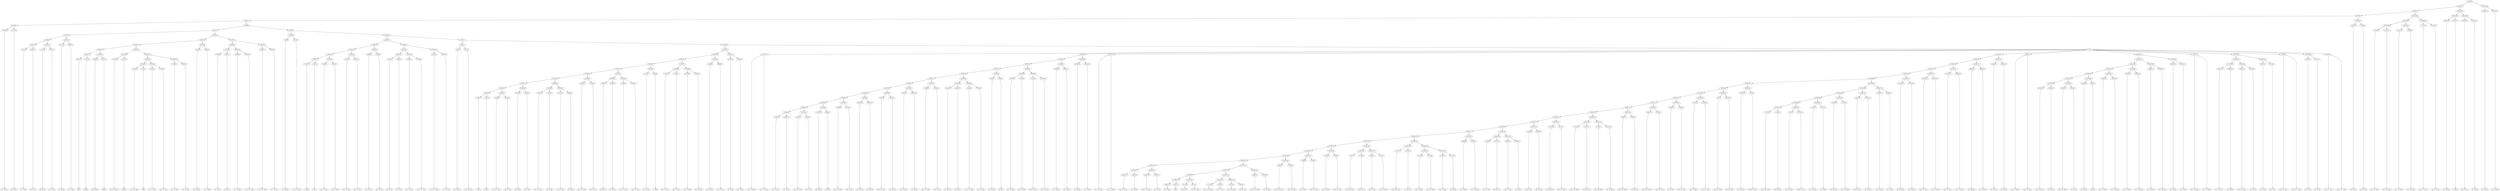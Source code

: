 digraph sample{
"L4397(0)"->"[D  E  F](0)"
"L3712(0)"->"[F  G  A](0)"
"L5294(5)"->"L4397(0)"
"L5294(5)"->"L3712(0)"
"L3712(1)"->"[F  G  A](1)"
"L4397(1)"->"[D  E  F](1)"
"L5294(10)"->"L3712(1)"
"L5294(10)"->"L4397(1)"
"L4397(2)"->"[D  E  F](2)"
"L3712(2)"->"[F  G  A](2)"
"L5294(11)"->"L4397(2)"
"L5294(11)"->"L3712(2)"
"L5294(9)"->"L5294(10)"
"L5294(9)"->"L5294(11)"
"L3712(3)"->"[F  G  A](3)"
"L4397(3)"->"[D  E  F](3)"
"L5294(12)"->"L3712(3)"
"L5294(12)"->"L4397(3)"
"L5294(8)"->"L5294(9)"
"L5294(8)"->"L5294(12)"
"L4637(0)"->"[D](0)"
"L1617(0)"->"[rest](0)"
"L5294(17)"->"L4637(0)"
"L5294(17)"->"L1617(0)"
"L3869(0)"->"[D  F  Ais](0)"
"L1617(1)"->"[rest](1)"
"L5294(18)"->"L3869(0)"
"L5294(18)"->"L1617(1)"
"L5294(16)"->"L5294(17)"
"L5294(16)"->"L5294(18)"
"L2700(0)"->"[D  E  G  Ais](0)"
"L1617(2)"->"[rest](2)"
"L5294(20)"->"L2700(0)"
"L5294(20)"->"L1617(2)"
"L3420(0)"->"[Cis  E  G  A](0)"
"L440(0)"->"[A](0)"
"L5294(23)"->"L3420(0)"
"L5294(23)"->"L440(0)"
"L1905(0)"->"[D  F  G  A](0)"
"L3233(0)"->"[D  E  F  A](0)"
"L5294(24)"->"L1905(0)"
"L5294(24)"->"L3233(0)"
"L5294(22)"->"L5294(23)"
"L5294(22)"->"L5294(24)"
"L3233(1)"->"[D  E  F  A](1)"
"L1905(1)"->"[D  F  G  A](1)"
"L5294(25)"->"L3233(1)"
"L5294(25)"->"L1905(1)"
"L5294(21)"->"L5294(22)"
"L5294(21)"->"L5294(25)"
"L5294(19)"->"L5294(20)"
"L5294(19)"->"L5294(21)"
"L5294(15)"->"L5294(16)"
"L5294(15)"->"L5294(19)"
"L4984(0)"->"[D  G  Ais](0)"
"L4984(1)"->"[D  G  Ais](1)"
"L5294(26)"->"L4984(0)"
"L5294(26)"->"L4984(1)"
"L5294(14)"->"L5294(15)"
"L5294(14)"->"L5294(26)"
"L2805(0)"->"[D  F  A](0)"
"L2805(1)"->"[D  F  A](1)"
"L5294(29)"->"L2805(0)"
"L5294(29)"->"L2805(1)"
"L4000(0)"->"[C  F  G  A](0)"
"L2063(0)"->"[C  D  E  F  A](0)"
"L5294(30)"->"L4000(0)"
"L5294(30)"->"L2063(0)"
"L5294(28)"->"L5294(29)"
"L5294(28)"->"L5294(30)"
"L2063(1)"->"[C  D  E  F  A](1)"
"L4000(1)"->"[C  F  G  A](1)"
"L5294(31)"->"L2063(1)"
"L5294(31)"->"L4000(1)"
"L5294(27)"->"L5294(28)"
"L5294(27)"->"L5294(31)"
"L5294(13)"->"L5294(14)"
"L5294(13)"->"L5294(27)"
"L5294(7)"->"L5294(8)"
"L5294(7)"->"L5294(13)"
"L978(0)"->"[C  E  Ais](0)"
"L527(0)"->"[C  E  G  Ais](0)"
"L5165(0)"->"L978(0)"
"L5165(0)"->"L527(0)"
"L3107(0)"->"[F  A](0)"
"L3107(1)"->"[F  A](1)"
"L5294(37)"->"L3107(0)"
"L5294(37)"->"L3107(1)"
"L1905(2)"->"[D  F  G  A](2)"
"L3233(2)"->"[D  E  F  A](2)"
"L5294(38)"->"L1905(2)"
"L5294(38)"->"L3233(2)"
"L5294(36)"->"L5294(37)"
"L5294(36)"->"L5294(38)"
"L3233(3)"->"[D  E  F  A](3)"
"L1905(3)"->"[D  F  G  A](3)"
"L5294(39)"->"L3233(3)"
"L5294(39)"->"L1905(3)"
"L5294(35)"->"L5294(36)"
"L5294(35)"->"L5294(39)"
"L4984(2)"->"[D  G  Ais](2)"
"L4984(3)"->"[D  G  Ais](3)"
"L5294(40)"->"L4984(2)"
"L5294(40)"->"L4984(3)"
"L5294(34)"->"L5294(35)"
"L5294(34)"->"L5294(40)"
"L2805(2)"->"[D  F  A](2)"
"L2805(3)"->"[D  F  A](3)"
"L5294(43)"->"L2805(2)"
"L5294(43)"->"L2805(3)"
"L4000(2)"->"[C  F  G  A](2)"
"L2063(2)"->"[C  D  E  F  A](2)"
"L5294(44)"->"L4000(2)"
"L5294(44)"->"L2063(2)"
"L5294(42)"->"L5294(43)"
"L5294(42)"->"L5294(44)"
"L2063(3)"->"[C  D  E  F  A](3)"
"L4000(3)"->"[C  F  G  A](3)"
"L5294(45)"->"L2063(3)"
"L5294(45)"->"L4000(3)"
"L5294(41)"->"L5294(42)"
"L5294(41)"->"L5294(45)"
"L5294(33)"->"L5294(34)"
"L5294(33)"->"L5294(41)"
"L978(1)"->"[C  E  Ais](1)"
"L527(1)"->"[C  E  G  Ais](1)"
"L5165(1)"->"L978(1)"
"L5165(1)"->"L527(1)"
"L3107(2)"->"[F  A](2)"
"L3107(3)"->"[F  A](3)"
"L5294(56)"->"L3107(2)"
"L5294(56)"->"L3107(3)"
"L3420(1)"->"[Cis  E  G  A](1)"
"L1164(0)"->"[Cis  E  A](0)"
"L5294(57)"->"L3420(1)"
"L5294(57)"->"L1164(0)"
"L5294(55)"->"L5294(56)"
"L5294(55)"->"L5294(57)"
"L2805(4)"->"[D  F  A](4)"
"L2805(5)"->"[D  F  A](5)"
"L5294(58)"->"L2805(4)"
"L5294(58)"->"L2805(5)"
"L5294(54)"->"L5294(55)"
"L5294(54)"->"L5294(58)"
"L3420(2)"->"[Cis  E  G  A](2)"
"L3423(0)"->"[Cis  G  A](0)"
"L5294(60)"->"L3420(2)"
"L5294(60)"->"L3423(0)"
"L3233(4)"->"[D  E  F  A](4)"
"L2805(6)"->"[D  F  A](6)"
"L5294(61)"->"L3233(4)"
"L5294(61)"->"L2805(6)"
"L5294(59)"->"L5294(60)"
"L5294(59)"->"L5294(61)"
"L5294(53)"->"L5294(54)"
"L5294(53)"->"L5294(59)"
"L3420(3)"->"[Cis  E  G  A](3)"
"L1164(1)"->"[Cis  E  A](1)"
"L5294(62)"->"L3420(3)"
"L5294(62)"->"L1164(1)"
"L5294(52)"->"L5294(53)"
"L5294(52)"->"L5294(62)"
"L2805(7)"->"[D  F  A](7)"
"L2805(8)"->"[D  F  A](8)"
"L5294(64)"->"L2805(7)"
"L5294(64)"->"L2805(8)"
"L3420(4)"->"[Cis  E  G  A](4)"
"L1905(4)"->"[D  F  G  A](4)"
"L5294(65)"->"L3420(4)"
"L5294(65)"->"L1905(4)"
"L5294(63)"->"L5294(64)"
"L5294(63)"->"L5294(65)"
"L5294(51)"->"L5294(52)"
"L5294(51)"->"L5294(63)"
"L1164(2)"->"[Cis  E  A](2)"
"L966(0)"->"[E  A](0)"
"L5294(66)"->"L1164(2)"
"L5294(66)"->"L966(0)"
"L5294(50)"->"L5294(51)"
"L5294(50)"->"L5294(66)"
"L1905(5)"->"[D  F  G  A](5)"
"L3233(5)"->"[D  E  F  A](5)"
"L5294(68)"->"L1905(5)"
"L5294(68)"->"L3233(5)"
"L3233(6)"->"[D  E  F  A](6)"
"L1905(6)"->"[D  F  G  A](6)"
"L5294(69)"->"L3233(6)"
"L5294(69)"->"L1905(6)"
"L5294(67)"->"L5294(68)"
"L5294(67)"->"L5294(69)"
"L5294(49)"->"L5294(50)"
"L5294(49)"->"L5294(67)"
"L4984(4)"->"[D  G  Ais](4)"
"L4984(5)"->"[D  G  Ais](5)"
"L5294(70)"->"L4984(4)"
"L5294(70)"->"L4984(5)"
"L5294(48)"->"L5294(49)"
"L5294(48)"->"L5294(70)"
"L2805(9)"->"[D  F  A](9)"
"L2805(10)"->"[D  F  A](10)"
"L5294(71)"->"L2805(9)"
"L5294(71)"->"L2805(10)"
"L5294(47)"->"L5294(48)"
"L5294(47)"->"L5294(71)"
"L2597(0)"->"[E  G  A  Ais](0)"
"L2597(0)"->"[E  F  G  Ais](0)"
"L1905(7)"->"[D  F  G  A](7)"
"L2805(11)"->"[D  F  A](11)"
"L5294(84)"->"L1905(7)"
"L5294(84)"->"L2805(11)"
"L3420(5)"->"[Cis  E  G  A](5)"
"L2655(0)"->"[E  G  A](0)"
"L5294(85)"->"L3420(5)"
"L5294(85)"->"L2655(0)"
"L5294(83)"->"L5294(84)"
"L5294(83)"->"L5294(85)"
"L2805(12)"->"[D  F  A](12)"
"L938(0)"->"[D  A](0)"
"L5294(86)"->"L2805(12)"
"L5294(86)"->"L938(0)"
"L5294(82)"->"L5294(83)"
"L5294(82)"->"L5294(86)"
"L3420(6)"->"[Cis  E  G  A](6)"
"L1164(3)"->"[Cis  E  A](3)"
"L5294(87)"->"L3420(6)"
"L5294(87)"->"L1164(3)"
"L5294(81)"->"L5294(82)"
"L5294(81)"->"L5294(87)"
"L2805(13)"->"[D  F  A](13)"
"L2805(14)"->"[D  F  A](14)"
"L5294(88)"->"L2805(13)"
"L5294(88)"->"L2805(14)"
"L5294(80)"->"L5294(81)"
"L5294(80)"->"L5294(88)"
"L3420(7)"->"[Cis  E  G  A](7)"
"L3423(1)"->"[Cis  G  A](1)"
"L5294(89)"->"L3420(7)"
"L5294(89)"->"L3423(1)"
"L5294(79)"->"L5294(80)"
"L5294(79)"->"L5294(89)"
"L3233(7)"->"[D  E  F  A](7)"
"L2805(15)"->"[D  F  A](15)"
"L5294(90)"->"L3233(7)"
"L5294(90)"->"L2805(15)"
"L5294(78)"->"L5294(79)"
"L5294(78)"->"L5294(90)"
"L3420(8)"->"[Cis  E  G  A](8)"
"L1164(4)"->"[Cis  E  A](4)"
"L5294(91)"->"L3420(8)"
"L5294(91)"->"L1164(4)"
"L5294(77)"->"L5294(78)"
"L5294(77)"->"L5294(91)"
"L2805(16)"->"[D  F  A](16)"
"L2805(17)"->"[D  F  A](17)"
"L5294(93)"->"L2805(16)"
"L5294(93)"->"L2805(17)"
"L3420(9)"->"[Cis  E  G  A](9)"
"L1905(8)"->"[D  F  G  A](8)"
"L5294(94)"->"L3420(9)"
"L5294(94)"->"L1905(8)"
"L5294(92)"->"L5294(93)"
"L5294(92)"->"L5294(94)"
"L5294(76)"->"L5294(77)"
"L5294(76)"->"L5294(92)"
"L1164(5)"->"[Cis  E  A](5)"
"L966(1)"->"[E  A](1)"
"L5294(95)"->"L1164(5)"
"L5294(95)"->"L966(1)"
"L5294(75)"->"L5294(76)"
"L5294(75)"->"L5294(95)"
"L1905(9)"->"[D  F  G  A](9)"
"L3233(8)"->"[D  E  F  A](8)"
"L5294(97)"->"L1905(9)"
"L5294(97)"->"L3233(8)"
"L3233(9)"->"[D  E  F  A](9)"
"L1905(10)"->"[D  F  G  A](10)"
"L5294(98)"->"L3233(9)"
"L5294(98)"->"L1905(10)"
"L5294(96)"->"L5294(97)"
"L5294(96)"->"L5294(98)"
"L5294(74)"->"L5294(75)"
"L5294(74)"->"L5294(96)"
"L4984(6)"->"[D  G  Ais](6)"
"L4984(7)"->"[D  G  Ais](7)"
"L5294(99)"->"L4984(6)"
"L5294(99)"->"L4984(7)"
"L5294(73)"->"L5294(74)"
"L5294(73)"->"L5294(99)"
"L2805(18)"->"[D  F  A](18)"
"L2805(19)"->"[D  F  A](19)"
"L5294(100)"->"L2805(18)"
"L5294(100)"->"L2805(19)"
"L5294(72)"->"L5294(73)"
"L5294(72)"->"L5294(100)"
"L2597(1)"->"[E  G  A  Ais](1)"
"L2597(1)"->"[E  F  G  Ais](1)"
"L1905(11)"->"[D  F  G  A](11)"
"L2805(20)"->"[D  F  A](20)"
"L5294(125)"->"L1905(11)"
"L5294(125)"->"L2805(20)"
"L3420(10)"->"[Cis  E  G  A](10)"
"L2655(1)"->"[E  G  A](1)"
"L5294(126)"->"L3420(10)"
"L5294(126)"->"L2655(1)"
"L5294(124)"->"L5294(125)"
"L5294(124)"->"L5294(126)"
"L2805(21)"->"[D  F  A](21)"
"L4637(1)"->"[D](1)"
"L5294(130)"->"L2805(21)"
"L5294(130)"->"L4637(1)"
"L3104(0)"->"[D  Fis  A](0)"
"L317(0)"->"[D  Fis  A  B](0)"
"L5294(131)"->"L3104(0)"
"L5294(131)"->"L317(0)"
"L5294(129)"->"L5294(130)"
"L5294(129)"->"L5294(131)"
"L-1312(0)"->"[Cis  D  Fis  A](0)"
"L3104(1)"->"[D  Fis  A](1)"
"L5294(133)"->"L-1312(0)"
"L5294(133)"->"L3104(1)"
"L2758(0)"->"[D  E  Fis  A](0)"
"L3104(2)"->"[D  Fis  A](2)"
"L5294(134)"->"L2758(0)"
"L5294(134)"->"L3104(2)"
"L5294(132)"->"L5294(133)"
"L5294(132)"->"L5294(134)"
"L5294(128)"->"L5294(129)"
"L5294(128)"->"L5294(132)"
"L4482(0)"->"[D  Fis  Gis  B](0)"
"L3369(0)"->"[D  Gis  B](0)"
"L5294(135)"->"L4482(0)"
"L5294(135)"->"L3369(0)"
"L5294(127)"->"L5294(128)"
"L5294(127)"->"L5294(135)"
"L5294(123)"->"L5294(124)"
"L5294(123)"->"L5294(127)"
"L4482(1)"->"[D  Fis  Gis  B](1)"
"L4396(0)"->"[D  E  Gis  B](0)"
"L5294(136)"->"L4482(1)"
"L5294(136)"->"L4396(0)"
"L5294(122)"->"L5294(123)"
"L5294(122)"->"L5294(136)"
"L2496(0)"->"[D  G  A](0)"
"L2580(0)"->"[Cis  D  G  A](0)"
"L5294(137)"->"L2496(0)"
"L5294(137)"->"L2580(0)"
"L5294(121)"->"L5294(122)"
"L5294(121)"->"L5294(137)"
"L-1362(0)"->"[D  G  A  B](0)"
"L2580(1)"->"[Cis  D  G  A](1)"
"L5294(138)"->"L-1362(0)"
"L5294(138)"->"L2580(1)"
"L5294(120)"->"L5294(121)"
"L5294(120)"->"L5294(138)"
"L317(1)"->"[D  Fis  A  B](1)"
"L3104(3)"->"[D  Fis  A](3)"
"L5294(140)"->"L317(1)"
"L5294(140)"->"L3104(3)"
"L3104(4)"->"[D  Fis  A](4)"
"L317(2)"->"[D  Fis  A  B](2)"
"L5294(141)"->"L3104(4)"
"L5294(141)"->"L317(2)"
"L5294(139)"->"L5294(140)"
"L5294(139)"->"L5294(141)"
"L5294(119)"->"L5294(120)"
"L5294(119)"->"L5294(139)"
"L-1312(1)"->"[Cis  D  Fis  A](1)"
"L3104(5)"->"[D  Fis  A](5)"
"L5294(143)"->"L-1312(1)"
"L5294(143)"->"L3104(5)"
"L3125(0)"->"[D  E  G  B](0)"
"L3178(0)"->"[D  Fis  G  B](0)"
"L5294(145)"->"L3125(0)"
"L5294(145)"->"L3178(0)"
"L-1362(1)"->"[D  G  A  B](1)"
"L3731(0)"->"[D  G  B](0)"
"L5294(146)"->"L-1362(1)"
"L5294(146)"->"L3731(0)"
"L5294(144)"->"L5294(145)"
"L5294(144)"->"L5294(146)"
"L5294(142)"->"L5294(143)"
"L5294(142)"->"L5294(144)"
"L5294(118)"->"L5294(119)"
"L5294(118)"->"L5294(142)"
"L4984(8)"->"[D  G  Ais](8)"
"L2700(1)"->"[D  E  G  Ais](1)"
"L5294(147)"->"L4984(8)"
"L5294(147)"->"L2700(1)"
"L5294(117)"->"L5294(118)"
"L5294(117)"->"L5294(147)"
"L3104(6)"->"[D  Fis  A](6)"
"L3104(7)"->"[D  Fis  A](7)"
"L5294(149)"->"L3104(6)"
"L5294(149)"->"L3104(7)"
"L3633(0)"->"[D  E  G  A](0)"
"L2496(1)"->"[D  G  A](1)"
"L5294(150)"->"L3633(0)"
"L5294(150)"->"L2496(1)"
"L5294(148)"->"L5294(149)"
"L5294(148)"->"L5294(150)"
"L5294(116)"->"L5294(117)"
"L5294(116)"->"L5294(148)"
"L3104(8)"->"[D  Fis  A](8)"
"L3104(9)"->"[D  Fis  A](9)"
"L5294(151)"->"L3104(8)"
"L5294(151)"->"L3104(9)"
"L5294(115)"->"L5294(116)"
"L5294(115)"->"L5294(151)"
"L3104(10)"->"[D  Fis  A](10)"
"L317(3)"->"[D  Fis  A  B](3)"
"L5294(152)"->"L3104(10)"
"L5294(152)"->"L317(3)"
"L5294(114)"->"L5294(115)"
"L5294(114)"->"L5294(152)"
"L-1312(2)"->"[Cis  D  Fis  A](2)"
"L3104(11)"->"[D  Fis  A](11)"
"L5294(154)"->"L-1312(2)"
"L5294(154)"->"L3104(11)"
"L2758(1)"->"[D  E  Fis  A](1)"
"L3104(12)"->"[D  Fis  A](12)"
"L5294(155)"->"L2758(1)"
"L5294(155)"->"L3104(12)"
"L5294(153)"->"L5294(154)"
"L5294(153)"->"L5294(155)"
"L5294(113)"->"L5294(114)"
"L5294(113)"->"L5294(153)"
"L4482(2)"->"[D  Fis  Gis  B](2)"
"L3369(1)"->"[D  Gis  B](1)"
"L5294(156)"->"L4482(2)"
"L5294(156)"->"L3369(1)"
"L5294(112)"->"L5294(113)"
"L5294(112)"->"L5294(156)"
"L4482(3)"->"[D  Fis  Gis  B](3)"
"L4396(1)"->"[D  E  Gis  B](1)"
"L5294(157)"->"L4482(3)"
"L5294(157)"->"L4396(1)"
"L5294(111)"->"L5294(112)"
"L5294(111)"->"L5294(157)"
"L2496(2)"->"[D  G  A](2)"
"L2580(2)"->"[Cis  D  G  A](2)"
"L5294(158)"->"L2496(2)"
"L5294(158)"->"L2580(2)"
"L5294(110)"->"L5294(111)"
"L5294(110)"->"L5294(158)"
"L-1362(2)"->"[D  G  A  B](2)"
"L2580(3)"->"[Cis  D  G  A](3)"
"L5294(159)"->"L-1362(2)"
"L5294(159)"->"L2580(3)"
"L5294(109)"->"L5294(110)"
"L5294(109)"->"L5294(159)"
"L317(4)"->"[D  Fis  A  B](4)"
"L3104(13)"->"[D  Fis  A](13)"
"L5294(160)"->"L317(4)"
"L5294(160)"->"L3104(13)"
"L5294(108)"->"L5294(109)"
"L5294(108)"->"L5294(160)"
"L3104(14)"->"[D  Fis  A](14)"
"L317(5)"->"[D  Fis  A  B](5)"
"L5294(161)"->"L3104(14)"
"L5294(161)"->"L317(5)"
"L5294(107)"->"L5294(108)"
"L5294(107)"->"L5294(161)"
"L-1312(3)"->"[Cis  D  Fis  A](3)"
"L3104(15)"->"[D  Fis  A](15)"
"L5294(167)"->"L-1312(3)"
"L5294(167)"->"L3104(15)"
"L3125(1)"->"[D  E  G  B](1)"
"L3178(1)"->"[D  Fis  G  B](1)"
"L5294(168)"->"L3125(1)"
"L5294(168)"->"L3178(1)"
"L5294(166)"->"L5294(167)"
"L5294(166)"->"L5294(168)"
"L-1362(3)"->"[D  G  A  B](3)"
"L3731(1)"->"[D  G  B](1)"
"L5294(169)"->"L-1362(3)"
"L5294(169)"->"L3731(1)"
"L5294(165)"->"L5294(166)"
"L5294(165)"->"L5294(169)"
"L4984(9)"->"[D  G  Ais](9)"
"L2700(2)"->"[D  E  G  Ais](2)"
"L5294(170)"->"L4984(9)"
"L5294(170)"->"L2700(2)"
"L5294(164)"->"L5294(165)"
"L5294(164)"->"L5294(170)"
"L3104(16)"->"[D  Fis  A](16)"
"L3104(17)"->"[D  Fis  A](17)"
"L5294(171)"->"L3104(16)"
"L5294(171)"->"L3104(17)"
"L5294(163)"->"L5294(164)"
"L5294(163)"->"L5294(171)"
"L3633(1)"->"[D  E  G  A](1)"
"L2496(3)"->"[D  G  A](3)"
"L5294(172)"->"L3633(1)"
"L5294(172)"->"L2496(3)"
"L5294(162)"->"L5294(163)"
"L5294(162)"->"L5294(172)"
"L5294(106)"->"L5294(107)"
"L5294(106)"->"L5294(162)"
"L3104(18)"->"[D  Fis  A](18)"
"L3104(19)"->"[D  Fis  A](19)"
"L5294(173)"->"L3104(18)"
"L5294(173)"->"L3104(19)"
"L5294(105)"->"L5294(106)"
"L5294(105)"->"L5294(173)"
"L1905(12)"->"[D  F  G  A](12)"
"L3233(10)"->"[D  E  F  A](10)"
"L5294(174)"->"L1905(12)"
"L5294(174)"->"L3233(10)"
"L5294(104)"->"L5294(105)"
"L5294(104)"->"L5294(174)"
"L3233(11)"->"[D  E  F  A](11)"
"L1905(13)"->"[D  F  G  A](13)"
"L5294(175)"->"L3233(11)"
"L5294(175)"->"L1905(13)"
"L5294(103)"->"L5294(104)"
"L5294(103)"->"L5294(175)"
"L4984(10)"->"[D  G  Ais](10)"
"L4984(11)"->"[D  G  Ais](11)"
"L5294(176)"->"L4984(10)"
"L5294(176)"->"L4984(11)"
"L5294(102)"->"L5294(103)"
"L5294(102)"->"L5294(176)"
"L2805(22)"->"[D  F  A](22)"
"L2805(23)"->"[D  F  A](23)"
"L5294(177)"->"L2805(22)"
"L5294(177)"->"L2805(23)"
"L5294(101)"->"L5294(102)"
"L5294(101)"->"L5294(177)"
"L2597(2)"->"[E  G  A  Ais](2)"
"L2597(2)"->"[E  F  G  Ais](2)"
"L1905(14)"->"[D  F  G  A](14)"
"L2805(24)"->"[D  F  A](24)"
"L5294(184)"->"L1905(14)"
"L5294(184)"->"L2805(24)"
"L3420(11)"->"[Cis  E  G  A](11)"
"L2655(2)"->"[E  G  A](2)"
"L5294(185)"->"L3420(11)"
"L5294(185)"->"L2655(2)"
"L5294(183)"->"L5294(184)"
"L5294(183)"->"L5294(185)"
"L2805(25)"->"[D  F  A](25)"
"L938(1)"->"[D  A](1)"
"L5294(186)"->"L2805(25)"
"L5294(186)"->"L938(1)"
"L5294(182)"->"L5294(183)"
"L5294(182)"->"L5294(186)"
"L1905(15)"->"[D  F  G  A](15)"
"L3233(12)"->"[D  E  F  A](12)"
"L5294(187)"->"L1905(15)"
"L5294(187)"->"L3233(12)"
"L5294(181)"->"L5294(182)"
"L5294(181)"->"L5294(187)"
"L3233(13)"->"[D  E  F  A](13)"
"L1905(16)"->"[D  F  G  A](16)"
"L5294(188)"->"L3233(13)"
"L5294(188)"->"L1905(16)"
"L5294(180)"->"L5294(181)"
"L5294(180)"->"L5294(188)"
"L4984(12)"->"[D  G  Ais](12)"
"L4984(13)"->"[D  G  Ais](13)"
"L5294(189)"->"L4984(12)"
"L5294(189)"->"L4984(13)"
"L5294(179)"->"L5294(180)"
"L5294(179)"->"L5294(189)"
"L2805(26)"->"[D  F  A](26)"
"L2805(27)"->"[D  F  A](27)"
"L5294(190)"->"L2805(26)"
"L5294(190)"->"L2805(27)"
"L5294(178)"->"L5294(179)"
"L5294(178)"->"L5294(190)"
"L2597(3)"->"[E  G  A  Ais](3)"
"L2597(3)"->"[E  F  G  Ais](3)"
"L1905(17)"->"[D  F  G  A](17)"
"L2805(28)"->"[D  F  A](28)"
"L5294(193)"->"L1905(17)"
"L5294(193)"->"L2805(28)"
"L3420(12)"->"[Cis  E  G  A](12)"
"L2655(3)"->"[E  G  A](3)"
"L5294(194)"->"L3420(12)"
"L5294(194)"->"L2655(3)"
"L5294(192)"->"L5294(193)"
"L5294(192)"->"L5294(194)"
"L4397(4)"->"[D  E  F](4)"
"L3712(4)"->"[F  G  A](4)"
"L5294(195)"->"L4397(4)"
"L5294(195)"->"L3712(4)"
"L5294(191)"->"L5294(192)"
"L5294(191)"->"L5294(195)"
"L2940(0)"->"[Cis  F  G  A](0)"
"L2940(0)"->"[Cis  E  F  G  A](0)"
"L4397(5)"->"[D  E  F](5)"
"L3712(5)"->"[F  G  A](5)"
"L5294(196)"->"L4397(5)"
"L5294(196)"->"L3712(5)"
"L2940(1)"->"[Cis  F  G  A](1)"
"L2940(1)"->"[Cis  E  F  G  A](1)"
"L5277(0)"->"L2597(0)"
"L5277(0)"->"L5294(72)"
"L5277(0)"->"L2597(1)"
"L5277(0)"->"L5294(101)"
"L5277(0)"->"L2597(2)"
"L5277(0)"->"L5294(178)"
"L5277(0)"->"L2597(3)"
"L5277(0)"->"L5294(191)"
"L5277(0)"->"L2940(0)"
"L5277(0)"->"L5294(196)"
"L5277(0)"->"L2940(1)"
"L5294(46)"->"L5294(47)"
"L5294(46)"->"L5277(0)"
"L5267(1)"->"L5165(1)"
"L5267(1)"->"L5294(46)"
"L5294(32)"->"L5294(33)"
"L5294(32)"->"L5267(1)"
"L5267(0)"->"L5165(0)"
"L5267(0)"->"L5294(32)"
"L5294(6)"->"L5294(7)"
"L5294(6)"->"L5267(0)"
"L5294(4)"->"L5294(5)"
"L5294(4)"->"L5294(6)"
"L4397(6)"->"[D  E  F](6)"
"L-1388(0)"->"[F  Gis  A](0)"
"L5294(197)"->"L4397(6)"
"L5294(197)"->"L-1388(0)"
"L5294(3)"->"L5294(4)"
"L5294(3)"->"L5294(197)"
"L-1374(0)"->"[Cis  D  F  A](0)"
"L3233(14)"->"[D  E  F  A](14)"
"L5294(200)"->"L-1374(0)"
"L5294(200)"->"L3233(14)"
"L3233(15)"->"[D  E  F  A](15)"
"L1963(0)"->"[D  F  Gis  A](0)"
"L5294(201)"->"L3233(15)"
"L5294(201)"->"L1963(0)"
"L5294(199)"->"L5294(200)"
"L5294(199)"->"L5294(201)"
"L-1374(1)"->"[Cis  D  F  A](1)"
"L3233(16)"->"[D  E  F  A](16)"
"L5294(202)"->"L-1374(1)"
"L5294(202)"->"L3233(16)"
"L5294(198)"->"L5294(199)"
"L5294(198)"->"L5294(202)"
"L5294(2)"->"L5294(3)"
"L5294(2)"->"L5294(198)"
"L2805(29)"->"[D  F  A](29)"
"L1617(3)"->"[rest](3)"
"L5294(204)"->"L2805(29)"
"L5294(204)"->"L1617(3)"
"L2805(30)"->"[D  F  A](30)"
"L2805(31)"->"[D  F  A](31)"
"L5294(205)"->"L2805(30)"
"L5294(205)"->"L2805(31)"
"L5294(203)"->"L5294(204)"
"L5294(203)"->"L5294(205)"
"L5294(1)"->"L5294(2)"
"L5294(1)"->"L5294(203)"
"L2805(32)"->"[D  F  A](32)"
"L2805(33)"->"[D  F  A](33)"
"L5294(206)"->"L2805(32)"
"L5294(206)"->"L2805(33)"
"L5294(0)"->"L5294(1)"
"L5294(0)"->"L5294(206)"
{rank = min; "L5294(0)"}
{rank = same; "L5294(1)"; "L5294(206)";}
{rank = same; "L5294(2)"; "L5294(203)"; "L2805(32)"; "L2805(33)";}
{rank = same; "L5294(3)"; "L5294(198)"; "L5294(204)"; "L5294(205)";}
{rank = same; "L5294(4)"; "L5294(197)"; "L5294(199)"; "L5294(202)"; "L2805(29)"; "L1617(3)"; "L2805(30)"; "L2805(31)";}
{rank = same; "L5294(5)"; "L5294(6)"; "L4397(6)"; "L-1388(0)"; "L5294(200)"; "L5294(201)"; "L-1374(1)"; "L3233(16)";}
{rank = same; "L4397(0)"; "L3712(0)"; "L5294(7)"; "L5267(0)"; "L-1374(0)"; "L3233(14)"; "L3233(15)"; "L1963(0)";}
{rank = same; "L5294(8)"; "L5294(13)"; "L5165(0)"; "L5294(32)";}
{rank = same; "L5294(9)"; "L5294(12)"; "L5294(14)"; "L5294(27)"; "L978(0)"; "L527(0)"; "L5294(33)"; "L5267(1)";}
{rank = same; "L5294(10)"; "L5294(11)"; "L3712(3)"; "L4397(3)"; "L5294(15)"; "L5294(26)"; "L5294(28)"; "L5294(31)"; "L5294(34)"; "L5294(41)"; "L5165(1)"; "L5294(46)";}
{rank = same; "L3712(1)"; "L4397(1)"; "L4397(2)"; "L3712(2)"; "L5294(16)"; "L5294(19)"; "L4984(0)"; "L4984(1)"; "L5294(29)"; "L5294(30)"; "L2063(1)"; "L4000(1)"; "L5294(35)"; "L5294(40)"; "L5294(42)"; "L5294(45)"; "L978(1)"; "L527(1)"; "L5294(47)"; "L5277(0)";}
{rank = same; "L5294(17)"; "L5294(18)"; "L5294(20)"; "L5294(21)"; "L2805(0)"; "L2805(1)"; "L4000(0)"; "L2063(0)"; "L5294(36)"; "L5294(39)"; "L4984(2)"; "L4984(3)"; "L5294(43)"; "L5294(44)"; "L2063(3)"; "L4000(3)"; "L5294(48)"; "L5294(71)"; "L2597(0)"; "L5294(72)"; "L2597(1)"; "L5294(101)"; "L2597(2)"; "L5294(178)"; "L2597(3)"; "L5294(191)"; "L2940(0)"; "L5294(196)"; "L2940(1)";}
{rank = same; "L4637(0)"; "L1617(0)"; "L3869(0)"; "L1617(1)"; "L2700(0)"; "L1617(2)"; "L5294(22)"; "L5294(25)"; "L5294(37)"; "L5294(38)"; "L3233(3)"; "L1905(3)"; "L2805(2)"; "L2805(3)"; "L4000(2)"; "L2063(2)"; "L5294(49)"; "L5294(70)"; "L2805(9)"; "L2805(10)"; "L5294(73)"; "L5294(100)"; "L5294(102)"; "L5294(177)"; "L5294(179)"; "L5294(190)"; "L5294(192)"; "L5294(195)"; "L4397(5)"; "L3712(5)";}
{rank = same; "L5294(23)"; "L5294(24)"; "L3233(1)"; "L1905(1)"; "L3107(0)"; "L3107(1)"; "L1905(2)"; "L3233(2)"; "L5294(50)"; "L5294(67)"; "L4984(4)"; "L4984(5)"; "L5294(74)"; "L5294(99)"; "L2805(18)"; "L2805(19)"; "L5294(103)"; "L5294(176)"; "L2805(22)"; "L2805(23)"; "L5294(180)"; "L5294(189)"; "L2805(26)"; "L2805(27)"; "L5294(193)"; "L5294(194)"; "L4397(4)"; "L3712(4)";}
{rank = same; "L3420(0)"; "L440(0)"; "L1905(0)"; "L3233(0)"; "L5294(51)"; "L5294(66)"; "L5294(68)"; "L5294(69)"; "L5294(75)"; "L5294(96)"; "L4984(6)"; "L4984(7)"; "L5294(104)"; "L5294(175)"; "L4984(10)"; "L4984(11)"; "L5294(181)"; "L5294(188)"; "L4984(12)"; "L4984(13)"; "L1905(17)"; "L2805(28)"; "L3420(12)"; "L2655(3)";}
{rank = same; "L5294(52)"; "L5294(63)"; "L1164(2)"; "L966(0)"; "L1905(5)"; "L3233(5)"; "L3233(6)"; "L1905(6)"; "L5294(76)"; "L5294(95)"; "L5294(97)"; "L5294(98)"; "L5294(105)"; "L5294(174)"; "L3233(11)"; "L1905(13)"; "L5294(182)"; "L5294(187)"; "L3233(13)"; "L1905(16)";}
{rank = same; "L5294(53)"; "L5294(62)"; "L5294(64)"; "L5294(65)"; "L5294(77)"; "L5294(92)"; "L1164(5)"; "L966(1)"; "L1905(9)"; "L3233(8)"; "L3233(9)"; "L1905(10)"; "L5294(106)"; "L5294(173)"; "L1905(12)"; "L3233(10)"; "L5294(183)"; "L5294(186)"; "L1905(15)"; "L3233(12)";}
{rank = same; "L5294(54)"; "L5294(59)"; "L3420(3)"; "L1164(1)"; "L2805(7)"; "L2805(8)"; "L3420(4)"; "L1905(4)"; "L5294(78)"; "L5294(91)"; "L5294(93)"; "L5294(94)"; "L5294(107)"; "L5294(162)"; "L3104(18)"; "L3104(19)"; "L5294(184)"; "L5294(185)"; "L2805(25)"; "L938(1)";}
{rank = same; "L5294(55)"; "L5294(58)"; "L5294(60)"; "L5294(61)"; "L5294(79)"; "L5294(90)"; "L3420(8)"; "L1164(4)"; "L2805(16)"; "L2805(17)"; "L3420(9)"; "L1905(8)"; "L5294(108)"; "L5294(161)"; "L5294(163)"; "L5294(172)"; "L1905(14)"; "L2805(24)"; "L3420(11)"; "L2655(2)";}
{rank = same; "L5294(56)"; "L5294(57)"; "L2805(4)"; "L2805(5)"; "L3420(2)"; "L3423(0)"; "L3233(4)"; "L2805(6)"; "L5294(80)"; "L5294(89)"; "L3233(7)"; "L2805(15)"; "L5294(109)"; "L5294(160)"; "L3104(14)"; "L317(5)"; "L5294(164)"; "L5294(171)"; "L3633(1)"; "L2496(3)";}
{rank = same; "L3107(2)"; "L3107(3)"; "L3420(1)"; "L1164(0)"; "L5294(81)"; "L5294(88)"; "L3420(7)"; "L3423(1)"; "L5294(110)"; "L5294(159)"; "L317(4)"; "L3104(13)"; "L5294(165)"; "L5294(170)"; "L3104(16)"; "L3104(17)";}
{rank = same; "L5294(82)"; "L5294(87)"; "L2805(13)"; "L2805(14)"; "L5294(111)"; "L5294(158)"; "L-1362(2)"; "L2580(3)"; "L5294(166)"; "L5294(169)"; "L4984(9)"; "L2700(2)";}
{rank = same; "L5294(83)"; "L5294(86)"; "L3420(6)"; "L1164(3)"; "L5294(112)"; "L5294(157)"; "L2496(2)"; "L2580(2)"; "L5294(167)"; "L5294(168)"; "L-1362(3)"; "L3731(1)";}
{rank = same; "L5294(84)"; "L5294(85)"; "L2805(12)"; "L938(0)"; "L5294(113)"; "L5294(156)"; "L4482(3)"; "L4396(1)"; "L-1312(3)"; "L3104(15)"; "L3125(1)"; "L3178(1)";}
{rank = same; "L1905(7)"; "L2805(11)"; "L3420(5)"; "L2655(0)"; "L5294(114)"; "L5294(153)"; "L4482(2)"; "L3369(1)";}
{rank = same; "L5294(115)"; "L5294(152)"; "L5294(154)"; "L5294(155)";}
{rank = same; "L5294(116)"; "L5294(151)"; "L3104(10)"; "L317(3)"; "L-1312(2)"; "L3104(11)"; "L2758(1)"; "L3104(12)";}
{rank = same; "L5294(117)"; "L5294(148)"; "L3104(8)"; "L3104(9)";}
{rank = same; "L5294(118)"; "L5294(147)"; "L5294(149)"; "L5294(150)";}
{rank = same; "L5294(119)"; "L5294(142)"; "L4984(8)"; "L2700(1)"; "L3104(6)"; "L3104(7)"; "L3633(0)"; "L2496(1)";}
{rank = same; "L5294(120)"; "L5294(139)"; "L5294(143)"; "L5294(144)";}
{rank = same; "L5294(121)"; "L5294(138)"; "L5294(140)"; "L5294(141)"; "L-1312(1)"; "L3104(5)"; "L5294(145)"; "L5294(146)";}
{rank = same; "L5294(122)"; "L5294(137)"; "L-1362(0)"; "L2580(1)"; "L317(1)"; "L3104(3)"; "L3104(4)"; "L317(2)"; "L3125(0)"; "L3178(0)"; "L-1362(1)"; "L3731(0)";}
{rank = same; "L5294(123)"; "L5294(136)"; "L2496(0)"; "L2580(0)";}
{rank = same; "L5294(124)"; "L5294(127)"; "L4482(1)"; "L4396(0)";}
{rank = same; "L5294(125)"; "L5294(126)"; "L5294(128)"; "L5294(135)";}
{rank = same; "L1905(11)"; "L2805(20)"; "L3420(10)"; "L2655(1)"; "L5294(129)"; "L5294(132)"; "L4482(0)"; "L3369(0)";}
{rank = same; "L5294(130)"; "L5294(131)"; "L5294(133)"; "L5294(134)";}
{rank = same; "L2805(21)"; "L4637(1)"; "L3104(0)"; "L317(0)"; "L-1312(0)"; "L3104(1)"; "L2758(0)"; "L3104(2)";}
{rank = max; "[A](0)"; "[C  D  E  F  A](0)"; "[C  D  E  F  A](1)"; "[C  D  E  F  A](2)"; "[C  D  E  F  A](3)"; "[C  E  Ais](0)"; "[C  E  Ais](1)"; "[C  E  G  Ais](0)"; "[C  E  G  Ais](1)"; "[C  F  G  A](0)"; "[C  F  G  A](1)"; "[C  F  G  A](2)"; "[C  F  G  A](3)"; "[Cis  D  F  A](0)"; "[Cis  D  F  A](1)"; "[Cis  D  Fis  A](0)"; "[Cis  D  Fis  A](1)"; "[Cis  D  Fis  A](2)"; "[Cis  D  Fis  A](3)"; "[Cis  D  G  A](0)"; "[Cis  D  G  A](1)"; "[Cis  D  G  A](2)"; "[Cis  D  G  A](3)"; "[Cis  E  A](0)"; "[Cis  E  A](1)"; "[Cis  E  A](2)"; "[Cis  E  A](3)"; "[Cis  E  A](4)"; "[Cis  E  A](5)"; "[Cis  E  F  G  A](0)"; "[Cis  E  F  G  A](1)"; "[Cis  E  G  A](0)"; "[Cis  E  G  A](1)"; "[Cis  E  G  A](10)"; "[Cis  E  G  A](11)"; "[Cis  E  G  A](12)"; "[Cis  E  G  A](2)"; "[Cis  E  G  A](3)"; "[Cis  E  G  A](4)"; "[Cis  E  G  A](5)"; "[Cis  E  G  A](6)"; "[Cis  E  G  A](7)"; "[Cis  E  G  A](8)"; "[Cis  E  G  A](9)"; "[Cis  F  G  A](0)"; "[Cis  F  G  A](1)"; "[Cis  G  A](0)"; "[Cis  G  A](1)"; "[D  A](0)"; "[D  A](1)"; "[D  E  F  A](0)"; "[D  E  F  A](1)"; "[D  E  F  A](10)"; "[D  E  F  A](11)"; "[D  E  F  A](12)"; "[D  E  F  A](13)"; "[D  E  F  A](14)"; "[D  E  F  A](15)"; "[D  E  F  A](16)"; "[D  E  F  A](2)"; "[D  E  F  A](3)"; "[D  E  F  A](4)"; "[D  E  F  A](5)"; "[D  E  F  A](6)"; "[D  E  F  A](7)"; "[D  E  F  A](8)"; "[D  E  F  A](9)"; "[D  E  F](0)"; "[D  E  F](1)"; "[D  E  F](2)"; "[D  E  F](3)"; "[D  E  F](4)"; "[D  E  F](5)"; "[D  E  F](6)"; "[D  E  Fis  A](0)"; "[D  E  Fis  A](1)"; "[D  E  G  A](0)"; "[D  E  G  A](1)"; "[D  E  G  Ais](0)"; "[D  E  G  Ais](1)"; "[D  E  G  Ais](2)"; "[D  E  G  B](0)"; "[D  E  G  B](1)"; "[D  E  Gis  B](0)"; "[D  E  Gis  B](1)"; "[D  F  A](0)"; "[D  F  A](1)"; "[D  F  A](10)"; "[D  F  A](11)"; "[D  F  A](12)"; "[D  F  A](13)"; "[D  F  A](14)"; "[D  F  A](15)"; "[D  F  A](16)"; "[D  F  A](17)"; "[D  F  A](18)"; "[D  F  A](19)"; "[D  F  A](2)"; "[D  F  A](20)"; "[D  F  A](21)"; "[D  F  A](22)"; "[D  F  A](23)"; "[D  F  A](24)"; "[D  F  A](25)"; "[D  F  A](26)"; "[D  F  A](27)"; "[D  F  A](28)"; "[D  F  A](29)"; "[D  F  A](3)"; "[D  F  A](30)"; "[D  F  A](31)"; "[D  F  A](32)"; "[D  F  A](33)"; "[D  F  A](4)"; "[D  F  A](5)"; "[D  F  A](6)"; "[D  F  A](7)"; "[D  F  A](8)"; "[D  F  A](9)"; "[D  F  Ais](0)"; "[D  F  G  A](0)"; "[D  F  G  A](1)"; "[D  F  G  A](10)"; "[D  F  G  A](11)"; "[D  F  G  A](12)"; "[D  F  G  A](13)"; "[D  F  G  A](14)"; "[D  F  G  A](15)"; "[D  F  G  A](16)"; "[D  F  G  A](17)"; "[D  F  G  A](2)"; "[D  F  G  A](3)"; "[D  F  G  A](4)"; "[D  F  G  A](5)"; "[D  F  G  A](6)"; "[D  F  G  A](7)"; "[D  F  G  A](8)"; "[D  F  G  A](9)"; "[D  F  Gis  A](0)"; "[D  Fis  A  B](0)"; "[D  Fis  A  B](1)"; "[D  Fis  A  B](2)"; "[D  Fis  A  B](3)"; "[D  Fis  A  B](4)"; "[D  Fis  A  B](5)"; "[D  Fis  A](0)"; "[D  Fis  A](1)"; "[D  Fis  A](10)"; "[D  Fis  A](11)"; "[D  Fis  A](12)"; "[D  Fis  A](13)"; "[D  Fis  A](14)"; "[D  Fis  A](15)"; "[D  Fis  A](16)"; "[D  Fis  A](17)"; "[D  Fis  A](18)"; "[D  Fis  A](19)"; "[D  Fis  A](2)"; "[D  Fis  A](3)"; "[D  Fis  A](4)"; "[D  Fis  A](5)"; "[D  Fis  A](6)"; "[D  Fis  A](7)"; "[D  Fis  A](8)"; "[D  Fis  A](9)"; "[D  Fis  G  B](0)"; "[D  Fis  G  B](1)"; "[D  Fis  Gis  B](0)"; "[D  Fis  Gis  B](1)"; "[D  Fis  Gis  B](2)"; "[D  Fis  Gis  B](3)"; "[D  G  A  B](0)"; "[D  G  A  B](1)"; "[D  G  A  B](2)"; "[D  G  A  B](3)"; "[D  G  A](0)"; "[D  G  A](1)"; "[D  G  A](2)"; "[D  G  A](3)"; "[D  G  Ais](0)"; "[D  G  Ais](1)"; "[D  G  Ais](10)"; "[D  G  Ais](11)"; "[D  G  Ais](12)"; "[D  G  Ais](13)"; "[D  G  Ais](2)"; "[D  G  Ais](3)"; "[D  G  Ais](4)"; "[D  G  Ais](5)"; "[D  G  Ais](6)"; "[D  G  Ais](7)"; "[D  G  Ais](8)"; "[D  G  Ais](9)"; "[D  G  B](0)"; "[D  G  B](1)"; "[D  Gis  B](0)"; "[D  Gis  B](1)"; "[D](0)"; "[D](1)"; "[E  A](0)"; "[E  A](1)"; "[E  F  G  Ais](0)"; "[E  F  G  Ais](1)"; "[E  F  G  Ais](2)"; "[E  F  G  Ais](3)"; "[E  G  A  Ais](0)"; "[E  G  A  Ais](1)"; "[E  G  A  Ais](2)"; "[E  G  A  Ais](3)"; "[E  G  A](0)"; "[E  G  A](1)"; "[E  G  A](2)"; "[E  G  A](3)"; "[F  A](0)"; "[F  A](1)"; "[F  A](2)"; "[F  A](3)"; "[F  G  A](0)"; "[F  G  A](1)"; "[F  G  A](2)"; "[F  G  A](3)"; "[F  G  A](4)"; "[F  G  A](5)"; "[F  Gis  A](0)"; "[rest](0)"; "[rest](1)"; "[rest](2)"; "[rest](3)";}
}